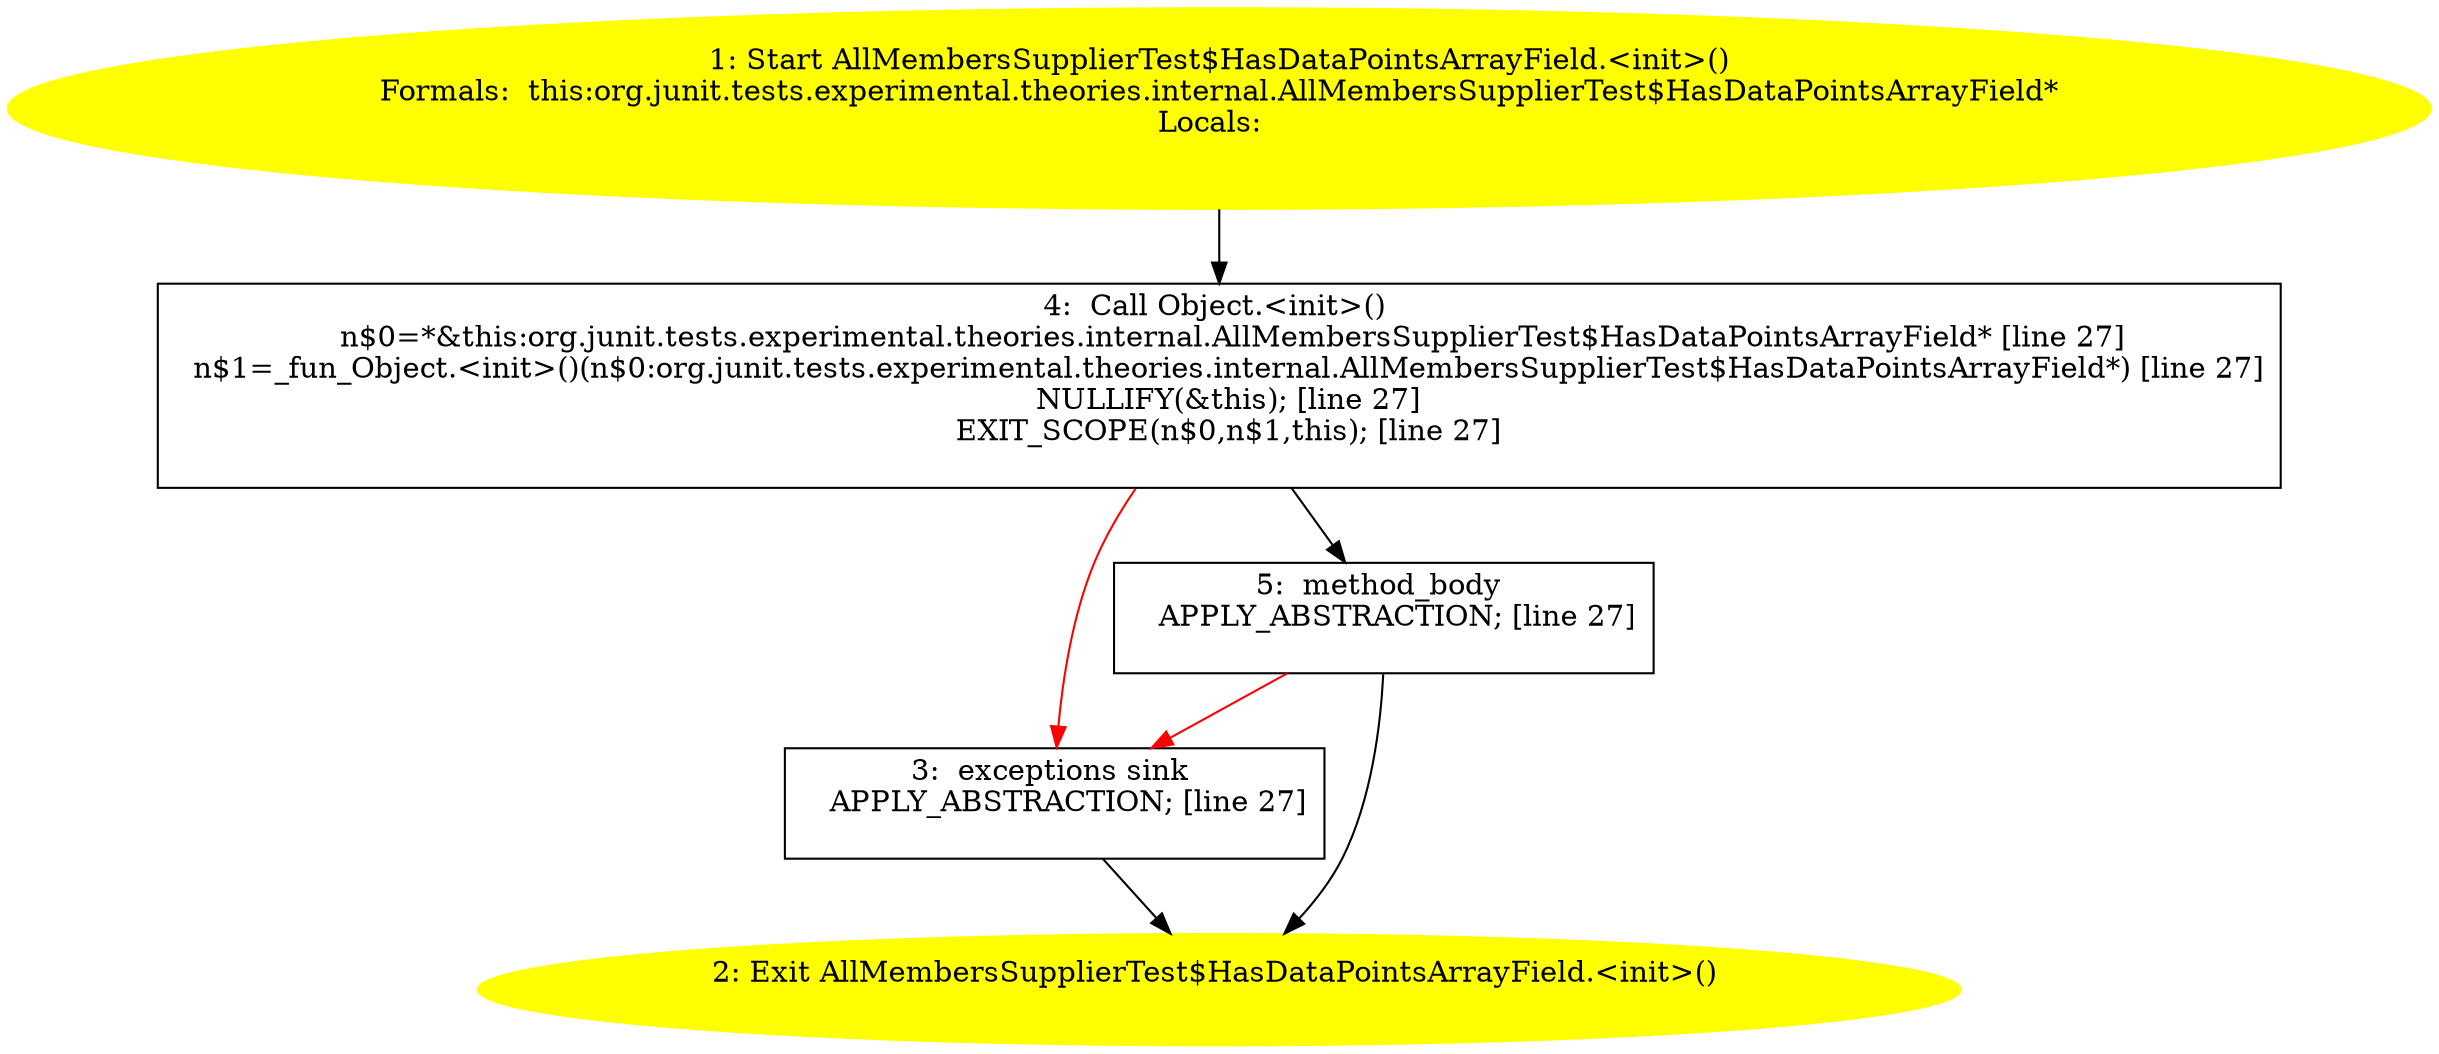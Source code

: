 /* @generated */
digraph cfg {
"org.junit.tests.experimental.theories.internal.AllMembersSupplierTest$HasDataPointsArrayField.<init>.1af85ef7620776dc6af5dd88d45b37eb_1" [label="1: Start AllMembersSupplierTest$HasDataPointsArrayField.<init>()\nFormals:  this:org.junit.tests.experimental.theories.internal.AllMembersSupplierTest$HasDataPointsArrayField*\nLocals:  \n  " color=yellow style=filled]
	

	 "org.junit.tests.experimental.theories.internal.AllMembersSupplierTest$HasDataPointsArrayField.<init>.1af85ef7620776dc6af5dd88d45b37eb_1" -> "org.junit.tests.experimental.theories.internal.AllMembersSupplierTest$HasDataPointsArrayField.<init>.1af85ef7620776dc6af5dd88d45b37eb_4" ;
"org.junit.tests.experimental.theories.internal.AllMembersSupplierTest$HasDataPointsArrayField.<init>.1af85ef7620776dc6af5dd88d45b37eb_2" [label="2: Exit AllMembersSupplierTest$HasDataPointsArrayField.<init>() \n  " color=yellow style=filled]
	

"org.junit.tests.experimental.theories.internal.AllMembersSupplierTest$HasDataPointsArrayField.<init>.1af85ef7620776dc6af5dd88d45b37eb_3" [label="3:  exceptions sink \n   APPLY_ABSTRACTION; [line 27]\n " shape="box"]
	

	 "org.junit.tests.experimental.theories.internal.AllMembersSupplierTest$HasDataPointsArrayField.<init>.1af85ef7620776dc6af5dd88d45b37eb_3" -> "org.junit.tests.experimental.theories.internal.AllMembersSupplierTest$HasDataPointsArrayField.<init>.1af85ef7620776dc6af5dd88d45b37eb_2" ;
"org.junit.tests.experimental.theories.internal.AllMembersSupplierTest$HasDataPointsArrayField.<init>.1af85ef7620776dc6af5dd88d45b37eb_4" [label="4:  Call Object.<init>() \n   n$0=*&this:org.junit.tests.experimental.theories.internal.AllMembersSupplierTest$HasDataPointsArrayField* [line 27]\n  n$1=_fun_Object.<init>()(n$0:org.junit.tests.experimental.theories.internal.AllMembersSupplierTest$HasDataPointsArrayField*) [line 27]\n  NULLIFY(&this); [line 27]\n  EXIT_SCOPE(n$0,n$1,this); [line 27]\n " shape="box"]
	

	 "org.junit.tests.experimental.theories.internal.AllMembersSupplierTest$HasDataPointsArrayField.<init>.1af85ef7620776dc6af5dd88d45b37eb_4" -> "org.junit.tests.experimental.theories.internal.AllMembersSupplierTest$HasDataPointsArrayField.<init>.1af85ef7620776dc6af5dd88d45b37eb_5" ;
	 "org.junit.tests.experimental.theories.internal.AllMembersSupplierTest$HasDataPointsArrayField.<init>.1af85ef7620776dc6af5dd88d45b37eb_4" -> "org.junit.tests.experimental.theories.internal.AllMembersSupplierTest$HasDataPointsArrayField.<init>.1af85ef7620776dc6af5dd88d45b37eb_3" [color="red" ];
"org.junit.tests.experimental.theories.internal.AllMembersSupplierTest$HasDataPointsArrayField.<init>.1af85ef7620776dc6af5dd88d45b37eb_5" [label="5:  method_body \n   APPLY_ABSTRACTION; [line 27]\n " shape="box"]
	

	 "org.junit.tests.experimental.theories.internal.AllMembersSupplierTest$HasDataPointsArrayField.<init>.1af85ef7620776dc6af5dd88d45b37eb_5" -> "org.junit.tests.experimental.theories.internal.AllMembersSupplierTest$HasDataPointsArrayField.<init>.1af85ef7620776dc6af5dd88d45b37eb_2" ;
	 "org.junit.tests.experimental.theories.internal.AllMembersSupplierTest$HasDataPointsArrayField.<init>.1af85ef7620776dc6af5dd88d45b37eb_5" -> "org.junit.tests.experimental.theories.internal.AllMembersSupplierTest$HasDataPointsArrayField.<init>.1af85ef7620776dc6af5dd88d45b37eb_3" [color="red" ];
}
